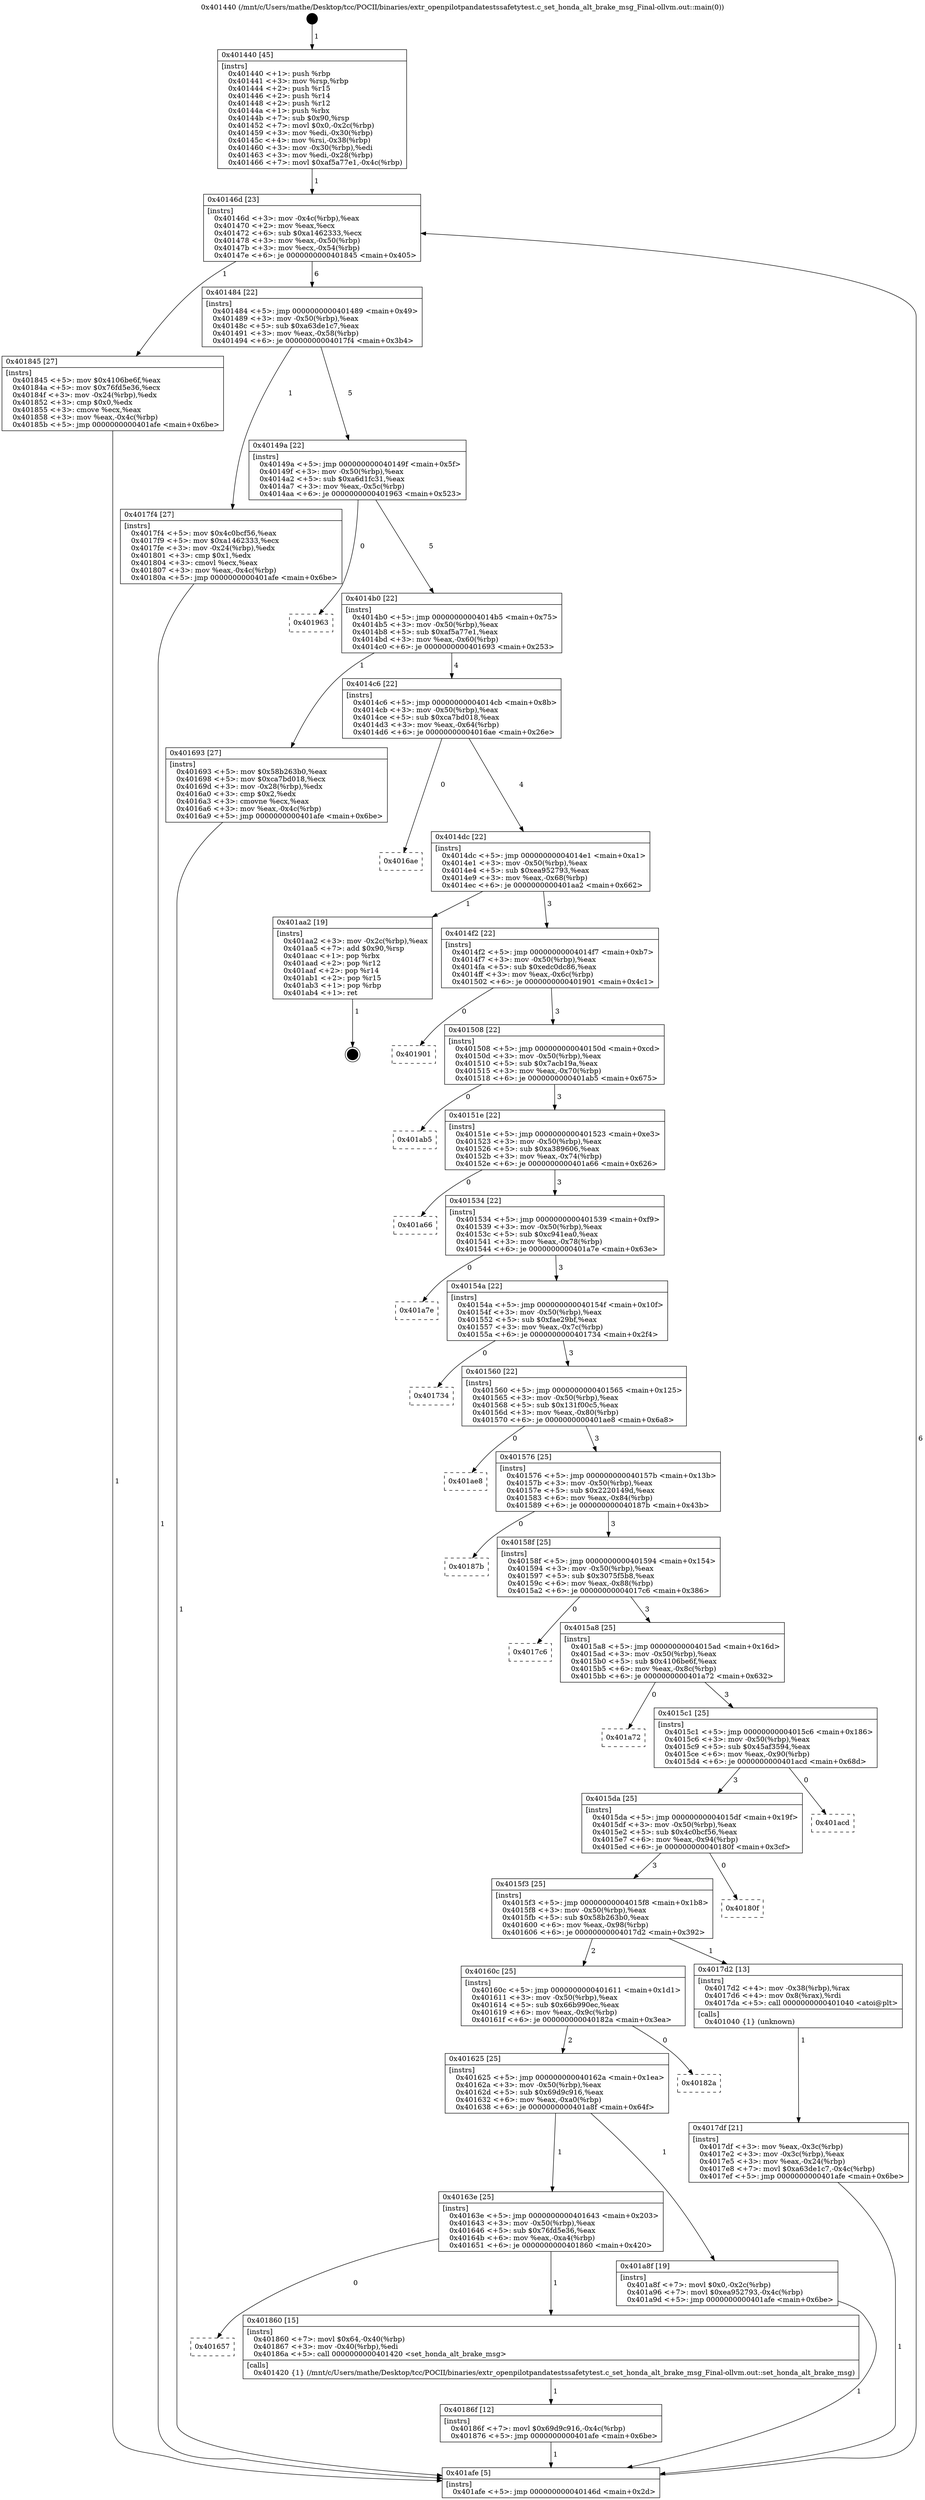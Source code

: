 digraph "0x401440" {
  label = "0x401440 (/mnt/c/Users/mathe/Desktop/tcc/POCII/binaries/extr_openpilotpandatestssafetytest.c_set_honda_alt_brake_msg_Final-ollvm.out::main(0))"
  labelloc = "t"
  node[shape=record]

  Entry [label="",width=0.3,height=0.3,shape=circle,fillcolor=black,style=filled]
  "0x40146d" [label="{
     0x40146d [23]\l
     | [instrs]\l
     &nbsp;&nbsp;0x40146d \<+3\>: mov -0x4c(%rbp),%eax\l
     &nbsp;&nbsp;0x401470 \<+2\>: mov %eax,%ecx\l
     &nbsp;&nbsp;0x401472 \<+6\>: sub $0xa1462333,%ecx\l
     &nbsp;&nbsp;0x401478 \<+3\>: mov %eax,-0x50(%rbp)\l
     &nbsp;&nbsp;0x40147b \<+3\>: mov %ecx,-0x54(%rbp)\l
     &nbsp;&nbsp;0x40147e \<+6\>: je 0000000000401845 \<main+0x405\>\l
  }"]
  "0x401845" [label="{
     0x401845 [27]\l
     | [instrs]\l
     &nbsp;&nbsp;0x401845 \<+5\>: mov $0x4106be6f,%eax\l
     &nbsp;&nbsp;0x40184a \<+5\>: mov $0x76fd5e36,%ecx\l
     &nbsp;&nbsp;0x40184f \<+3\>: mov -0x24(%rbp),%edx\l
     &nbsp;&nbsp;0x401852 \<+3\>: cmp $0x0,%edx\l
     &nbsp;&nbsp;0x401855 \<+3\>: cmove %ecx,%eax\l
     &nbsp;&nbsp;0x401858 \<+3\>: mov %eax,-0x4c(%rbp)\l
     &nbsp;&nbsp;0x40185b \<+5\>: jmp 0000000000401afe \<main+0x6be\>\l
  }"]
  "0x401484" [label="{
     0x401484 [22]\l
     | [instrs]\l
     &nbsp;&nbsp;0x401484 \<+5\>: jmp 0000000000401489 \<main+0x49\>\l
     &nbsp;&nbsp;0x401489 \<+3\>: mov -0x50(%rbp),%eax\l
     &nbsp;&nbsp;0x40148c \<+5\>: sub $0xa63de1c7,%eax\l
     &nbsp;&nbsp;0x401491 \<+3\>: mov %eax,-0x58(%rbp)\l
     &nbsp;&nbsp;0x401494 \<+6\>: je 00000000004017f4 \<main+0x3b4\>\l
  }"]
  Exit [label="",width=0.3,height=0.3,shape=circle,fillcolor=black,style=filled,peripheries=2]
  "0x4017f4" [label="{
     0x4017f4 [27]\l
     | [instrs]\l
     &nbsp;&nbsp;0x4017f4 \<+5\>: mov $0x4c0bcf56,%eax\l
     &nbsp;&nbsp;0x4017f9 \<+5\>: mov $0xa1462333,%ecx\l
     &nbsp;&nbsp;0x4017fe \<+3\>: mov -0x24(%rbp),%edx\l
     &nbsp;&nbsp;0x401801 \<+3\>: cmp $0x1,%edx\l
     &nbsp;&nbsp;0x401804 \<+3\>: cmovl %ecx,%eax\l
     &nbsp;&nbsp;0x401807 \<+3\>: mov %eax,-0x4c(%rbp)\l
     &nbsp;&nbsp;0x40180a \<+5\>: jmp 0000000000401afe \<main+0x6be\>\l
  }"]
  "0x40149a" [label="{
     0x40149a [22]\l
     | [instrs]\l
     &nbsp;&nbsp;0x40149a \<+5\>: jmp 000000000040149f \<main+0x5f\>\l
     &nbsp;&nbsp;0x40149f \<+3\>: mov -0x50(%rbp),%eax\l
     &nbsp;&nbsp;0x4014a2 \<+5\>: sub $0xa6d1fc31,%eax\l
     &nbsp;&nbsp;0x4014a7 \<+3\>: mov %eax,-0x5c(%rbp)\l
     &nbsp;&nbsp;0x4014aa \<+6\>: je 0000000000401963 \<main+0x523\>\l
  }"]
  "0x40186f" [label="{
     0x40186f [12]\l
     | [instrs]\l
     &nbsp;&nbsp;0x40186f \<+7\>: movl $0x69d9c916,-0x4c(%rbp)\l
     &nbsp;&nbsp;0x401876 \<+5\>: jmp 0000000000401afe \<main+0x6be\>\l
  }"]
  "0x401963" [label="{
     0x401963\l
  }", style=dashed]
  "0x4014b0" [label="{
     0x4014b0 [22]\l
     | [instrs]\l
     &nbsp;&nbsp;0x4014b0 \<+5\>: jmp 00000000004014b5 \<main+0x75\>\l
     &nbsp;&nbsp;0x4014b5 \<+3\>: mov -0x50(%rbp),%eax\l
     &nbsp;&nbsp;0x4014b8 \<+5\>: sub $0xaf5a77e1,%eax\l
     &nbsp;&nbsp;0x4014bd \<+3\>: mov %eax,-0x60(%rbp)\l
     &nbsp;&nbsp;0x4014c0 \<+6\>: je 0000000000401693 \<main+0x253\>\l
  }"]
  "0x401657" [label="{
     0x401657\l
  }", style=dashed]
  "0x401693" [label="{
     0x401693 [27]\l
     | [instrs]\l
     &nbsp;&nbsp;0x401693 \<+5\>: mov $0x58b263b0,%eax\l
     &nbsp;&nbsp;0x401698 \<+5\>: mov $0xca7bd018,%ecx\l
     &nbsp;&nbsp;0x40169d \<+3\>: mov -0x28(%rbp),%edx\l
     &nbsp;&nbsp;0x4016a0 \<+3\>: cmp $0x2,%edx\l
     &nbsp;&nbsp;0x4016a3 \<+3\>: cmovne %ecx,%eax\l
     &nbsp;&nbsp;0x4016a6 \<+3\>: mov %eax,-0x4c(%rbp)\l
     &nbsp;&nbsp;0x4016a9 \<+5\>: jmp 0000000000401afe \<main+0x6be\>\l
  }"]
  "0x4014c6" [label="{
     0x4014c6 [22]\l
     | [instrs]\l
     &nbsp;&nbsp;0x4014c6 \<+5\>: jmp 00000000004014cb \<main+0x8b\>\l
     &nbsp;&nbsp;0x4014cb \<+3\>: mov -0x50(%rbp),%eax\l
     &nbsp;&nbsp;0x4014ce \<+5\>: sub $0xca7bd018,%eax\l
     &nbsp;&nbsp;0x4014d3 \<+3\>: mov %eax,-0x64(%rbp)\l
     &nbsp;&nbsp;0x4014d6 \<+6\>: je 00000000004016ae \<main+0x26e\>\l
  }"]
  "0x401afe" [label="{
     0x401afe [5]\l
     | [instrs]\l
     &nbsp;&nbsp;0x401afe \<+5\>: jmp 000000000040146d \<main+0x2d\>\l
  }"]
  "0x401440" [label="{
     0x401440 [45]\l
     | [instrs]\l
     &nbsp;&nbsp;0x401440 \<+1\>: push %rbp\l
     &nbsp;&nbsp;0x401441 \<+3\>: mov %rsp,%rbp\l
     &nbsp;&nbsp;0x401444 \<+2\>: push %r15\l
     &nbsp;&nbsp;0x401446 \<+2\>: push %r14\l
     &nbsp;&nbsp;0x401448 \<+2\>: push %r12\l
     &nbsp;&nbsp;0x40144a \<+1\>: push %rbx\l
     &nbsp;&nbsp;0x40144b \<+7\>: sub $0x90,%rsp\l
     &nbsp;&nbsp;0x401452 \<+7\>: movl $0x0,-0x2c(%rbp)\l
     &nbsp;&nbsp;0x401459 \<+3\>: mov %edi,-0x30(%rbp)\l
     &nbsp;&nbsp;0x40145c \<+4\>: mov %rsi,-0x38(%rbp)\l
     &nbsp;&nbsp;0x401460 \<+3\>: mov -0x30(%rbp),%edi\l
     &nbsp;&nbsp;0x401463 \<+3\>: mov %edi,-0x28(%rbp)\l
     &nbsp;&nbsp;0x401466 \<+7\>: movl $0xaf5a77e1,-0x4c(%rbp)\l
  }"]
  "0x401860" [label="{
     0x401860 [15]\l
     | [instrs]\l
     &nbsp;&nbsp;0x401860 \<+7\>: movl $0x64,-0x40(%rbp)\l
     &nbsp;&nbsp;0x401867 \<+3\>: mov -0x40(%rbp),%edi\l
     &nbsp;&nbsp;0x40186a \<+5\>: call 0000000000401420 \<set_honda_alt_brake_msg\>\l
     | [calls]\l
     &nbsp;&nbsp;0x401420 \{1\} (/mnt/c/Users/mathe/Desktop/tcc/POCII/binaries/extr_openpilotpandatestssafetytest.c_set_honda_alt_brake_msg_Final-ollvm.out::set_honda_alt_brake_msg)\l
  }"]
  "0x4016ae" [label="{
     0x4016ae\l
  }", style=dashed]
  "0x4014dc" [label="{
     0x4014dc [22]\l
     | [instrs]\l
     &nbsp;&nbsp;0x4014dc \<+5\>: jmp 00000000004014e1 \<main+0xa1\>\l
     &nbsp;&nbsp;0x4014e1 \<+3\>: mov -0x50(%rbp),%eax\l
     &nbsp;&nbsp;0x4014e4 \<+5\>: sub $0xea952793,%eax\l
     &nbsp;&nbsp;0x4014e9 \<+3\>: mov %eax,-0x68(%rbp)\l
     &nbsp;&nbsp;0x4014ec \<+6\>: je 0000000000401aa2 \<main+0x662\>\l
  }"]
  "0x40163e" [label="{
     0x40163e [25]\l
     | [instrs]\l
     &nbsp;&nbsp;0x40163e \<+5\>: jmp 0000000000401643 \<main+0x203\>\l
     &nbsp;&nbsp;0x401643 \<+3\>: mov -0x50(%rbp),%eax\l
     &nbsp;&nbsp;0x401646 \<+5\>: sub $0x76fd5e36,%eax\l
     &nbsp;&nbsp;0x40164b \<+6\>: mov %eax,-0xa4(%rbp)\l
     &nbsp;&nbsp;0x401651 \<+6\>: je 0000000000401860 \<main+0x420\>\l
  }"]
  "0x401aa2" [label="{
     0x401aa2 [19]\l
     | [instrs]\l
     &nbsp;&nbsp;0x401aa2 \<+3\>: mov -0x2c(%rbp),%eax\l
     &nbsp;&nbsp;0x401aa5 \<+7\>: add $0x90,%rsp\l
     &nbsp;&nbsp;0x401aac \<+1\>: pop %rbx\l
     &nbsp;&nbsp;0x401aad \<+2\>: pop %r12\l
     &nbsp;&nbsp;0x401aaf \<+2\>: pop %r14\l
     &nbsp;&nbsp;0x401ab1 \<+2\>: pop %r15\l
     &nbsp;&nbsp;0x401ab3 \<+1\>: pop %rbp\l
     &nbsp;&nbsp;0x401ab4 \<+1\>: ret\l
  }"]
  "0x4014f2" [label="{
     0x4014f2 [22]\l
     | [instrs]\l
     &nbsp;&nbsp;0x4014f2 \<+5\>: jmp 00000000004014f7 \<main+0xb7\>\l
     &nbsp;&nbsp;0x4014f7 \<+3\>: mov -0x50(%rbp),%eax\l
     &nbsp;&nbsp;0x4014fa \<+5\>: sub $0xedc0dc86,%eax\l
     &nbsp;&nbsp;0x4014ff \<+3\>: mov %eax,-0x6c(%rbp)\l
     &nbsp;&nbsp;0x401502 \<+6\>: je 0000000000401901 \<main+0x4c1\>\l
  }"]
  "0x401a8f" [label="{
     0x401a8f [19]\l
     | [instrs]\l
     &nbsp;&nbsp;0x401a8f \<+7\>: movl $0x0,-0x2c(%rbp)\l
     &nbsp;&nbsp;0x401a96 \<+7\>: movl $0xea952793,-0x4c(%rbp)\l
     &nbsp;&nbsp;0x401a9d \<+5\>: jmp 0000000000401afe \<main+0x6be\>\l
  }"]
  "0x401901" [label="{
     0x401901\l
  }", style=dashed]
  "0x401508" [label="{
     0x401508 [22]\l
     | [instrs]\l
     &nbsp;&nbsp;0x401508 \<+5\>: jmp 000000000040150d \<main+0xcd\>\l
     &nbsp;&nbsp;0x40150d \<+3\>: mov -0x50(%rbp),%eax\l
     &nbsp;&nbsp;0x401510 \<+5\>: sub $0x7acb19a,%eax\l
     &nbsp;&nbsp;0x401515 \<+3\>: mov %eax,-0x70(%rbp)\l
     &nbsp;&nbsp;0x401518 \<+6\>: je 0000000000401ab5 \<main+0x675\>\l
  }"]
  "0x401625" [label="{
     0x401625 [25]\l
     | [instrs]\l
     &nbsp;&nbsp;0x401625 \<+5\>: jmp 000000000040162a \<main+0x1ea\>\l
     &nbsp;&nbsp;0x40162a \<+3\>: mov -0x50(%rbp),%eax\l
     &nbsp;&nbsp;0x40162d \<+5\>: sub $0x69d9c916,%eax\l
     &nbsp;&nbsp;0x401632 \<+6\>: mov %eax,-0xa0(%rbp)\l
     &nbsp;&nbsp;0x401638 \<+6\>: je 0000000000401a8f \<main+0x64f\>\l
  }"]
  "0x401ab5" [label="{
     0x401ab5\l
  }", style=dashed]
  "0x40151e" [label="{
     0x40151e [22]\l
     | [instrs]\l
     &nbsp;&nbsp;0x40151e \<+5\>: jmp 0000000000401523 \<main+0xe3\>\l
     &nbsp;&nbsp;0x401523 \<+3\>: mov -0x50(%rbp),%eax\l
     &nbsp;&nbsp;0x401526 \<+5\>: sub $0xa389606,%eax\l
     &nbsp;&nbsp;0x40152b \<+3\>: mov %eax,-0x74(%rbp)\l
     &nbsp;&nbsp;0x40152e \<+6\>: je 0000000000401a66 \<main+0x626\>\l
  }"]
  "0x40182a" [label="{
     0x40182a\l
  }", style=dashed]
  "0x401a66" [label="{
     0x401a66\l
  }", style=dashed]
  "0x401534" [label="{
     0x401534 [22]\l
     | [instrs]\l
     &nbsp;&nbsp;0x401534 \<+5\>: jmp 0000000000401539 \<main+0xf9\>\l
     &nbsp;&nbsp;0x401539 \<+3\>: mov -0x50(%rbp),%eax\l
     &nbsp;&nbsp;0x40153c \<+5\>: sub $0xc941ea0,%eax\l
     &nbsp;&nbsp;0x401541 \<+3\>: mov %eax,-0x78(%rbp)\l
     &nbsp;&nbsp;0x401544 \<+6\>: je 0000000000401a7e \<main+0x63e\>\l
  }"]
  "0x4017df" [label="{
     0x4017df [21]\l
     | [instrs]\l
     &nbsp;&nbsp;0x4017df \<+3\>: mov %eax,-0x3c(%rbp)\l
     &nbsp;&nbsp;0x4017e2 \<+3\>: mov -0x3c(%rbp),%eax\l
     &nbsp;&nbsp;0x4017e5 \<+3\>: mov %eax,-0x24(%rbp)\l
     &nbsp;&nbsp;0x4017e8 \<+7\>: movl $0xa63de1c7,-0x4c(%rbp)\l
     &nbsp;&nbsp;0x4017ef \<+5\>: jmp 0000000000401afe \<main+0x6be\>\l
  }"]
  "0x401a7e" [label="{
     0x401a7e\l
  }", style=dashed]
  "0x40154a" [label="{
     0x40154a [22]\l
     | [instrs]\l
     &nbsp;&nbsp;0x40154a \<+5\>: jmp 000000000040154f \<main+0x10f\>\l
     &nbsp;&nbsp;0x40154f \<+3\>: mov -0x50(%rbp),%eax\l
     &nbsp;&nbsp;0x401552 \<+5\>: sub $0xfae29bf,%eax\l
     &nbsp;&nbsp;0x401557 \<+3\>: mov %eax,-0x7c(%rbp)\l
     &nbsp;&nbsp;0x40155a \<+6\>: je 0000000000401734 \<main+0x2f4\>\l
  }"]
  "0x40160c" [label="{
     0x40160c [25]\l
     | [instrs]\l
     &nbsp;&nbsp;0x40160c \<+5\>: jmp 0000000000401611 \<main+0x1d1\>\l
     &nbsp;&nbsp;0x401611 \<+3\>: mov -0x50(%rbp),%eax\l
     &nbsp;&nbsp;0x401614 \<+5\>: sub $0x66b990ec,%eax\l
     &nbsp;&nbsp;0x401619 \<+6\>: mov %eax,-0x9c(%rbp)\l
     &nbsp;&nbsp;0x40161f \<+6\>: je 000000000040182a \<main+0x3ea\>\l
  }"]
  "0x401734" [label="{
     0x401734\l
  }", style=dashed]
  "0x401560" [label="{
     0x401560 [22]\l
     | [instrs]\l
     &nbsp;&nbsp;0x401560 \<+5\>: jmp 0000000000401565 \<main+0x125\>\l
     &nbsp;&nbsp;0x401565 \<+3\>: mov -0x50(%rbp),%eax\l
     &nbsp;&nbsp;0x401568 \<+5\>: sub $0x131f00c5,%eax\l
     &nbsp;&nbsp;0x40156d \<+3\>: mov %eax,-0x80(%rbp)\l
     &nbsp;&nbsp;0x401570 \<+6\>: je 0000000000401ae8 \<main+0x6a8\>\l
  }"]
  "0x4017d2" [label="{
     0x4017d2 [13]\l
     | [instrs]\l
     &nbsp;&nbsp;0x4017d2 \<+4\>: mov -0x38(%rbp),%rax\l
     &nbsp;&nbsp;0x4017d6 \<+4\>: mov 0x8(%rax),%rdi\l
     &nbsp;&nbsp;0x4017da \<+5\>: call 0000000000401040 \<atoi@plt\>\l
     | [calls]\l
     &nbsp;&nbsp;0x401040 \{1\} (unknown)\l
  }"]
  "0x401ae8" [label="{
     0x401ae8\l
  }", style=dashed]
  "0x401576" [label="{
     0x401576 [25]\l
     | [instrs]\l
     &nbsp;&nbsp;0x401576 \<+5\>: jmp 000000000040157b \<main+0x13b\>\l
     &nbsp;&nbsp;0x40157b \<+3\>: mov -0x50(%rbp),%eax\l
     &nbsp;&nbsp;0x40157e \<+5\>: sub $0x2220149d,%eax\l
     &nbsp;&nbsp;0x401583 \<+6\>: mov %eax,-0x84(%rbp)\l
     &nbsp;&nbsp;0x401589 \<+6\>: je 000000000040187b \<main+0x43b\>\l
  }"]
  "0x4015f3" [label="{
     0x4015f3 [25]\l
     | [instrs]\l
     &nbsp;&nbsp;0x4015f3 \<+5\>: jmp 00000000004015f8 \<main+0x1b8\>\l
     &nbsp;&nbsp;0x4015f8 \<+3\>: mov -0x50(%rbp),%eax\l
     &nbsp;&nbsp;0x4015fb \<+5\>: sub $0x58b263b0,%eax\l
     &nbsp;&nbsp;0x401600 \<+6\>: mov %eax,-0x98(%rbp)\l
     &nbsp;&nbsp;0x401606 \<+6\>: je 00000000004017d2 \<main+0x392\>\l
  }"]
  "0x40187b" [label="{
     0x40187b\l
  }", style=dashed]
  "0x40158f" [label="{
     0x40158f [25]\l
     | [instrs]\l
     &nbsp;&nbsp;0x40158f \<+5\>: jmp 0000000000401594 \<main+0x154\>\l
     &nbsp;&nbsp;0x401594 \<+3\>: mov -0x50(%rbp),%eax\l
     &nbsp;&nbsp;0x401597 \<+5\>: sub $0x3075f5b8,%eax\l
     &nbsp;&nbsp;0x40159c \<+6\>: mov %eax,-0x88(%rbp)\l
     &nbsp;&nbsp;0x4015a2 \<+6\>: je 00000000004017c6 \<main+0x386\>\l
  }"]
  "0x40180f" [label="{
     0x40180f\l
  }", style=dashed]
  "0x4017c6" [label="{
     0x4017c6\l
  }", style=dashed]
  "0x4015a8" [label="{
     0x4015a8 [25]\l
     | [instrs]\l
     &nbsp;&nbsp;0x4015a8 \<+5\>: jmp 00000000004015ad \<main+0x16d\>\l
     &nbsp;&nbsp;0x4015ad \<+3\>: mov -0x50(%rbp),%eax\l
     &nbsp;&nbsp;0x4015b0 \<+5\>: sub $0x4106be6f,%eax\l
     &nbsp;&nbsp;0x4015b5 \<+6\>: mov %eax,-0x8c(%rbp)\l
     &nbsp;&nbsp;0x4015bb \<+6\>: je 0000000000401a72 \<main+0x632\>\l
  }"]
  "0x4015da" [label="{
     0x4015da [25]\l
     | [instrs]\l
     &nbsp;&nbsp;0x4015da \<+5\>: jmp 00000000004015df \<main+0x19f\>\l
     &nbsp;&nbsp;0x4015df \<+3\>: mov -0x50(%rbp),%eax\l
     &nbsp;&nbsp;0x4015e2 \<+5\>: sub $0x4c0bcf56,%eax\l
     &nbsp;&nbsp;0x4015e7 \<+6\>: mov %eax,-0x94(%rbp)\l
     &nbsp;&nbsp;0x4015ed \<+6\>: je 000000000040180f \<main+0x3cf\>\l
  }"]
  "0x401a72" [label="{
     0x401a72\l
  }", style=dashed]
  "0x4015c1" [label="{
     0x4015c1 [25]\l
     | [instrs]\l
     &nbsp;&nbsp;0x4015c1 \<+5\>: jmp 00000000004015c6 \<main+0x186\>\l
     &nbsp;&nbsp;0x4015c6 \<+3\>: mov -0x50(%rbp),%eax\l
     &nbsp;&nbsp;0x4015c9 \<+5\>: sub $0x45af3594,%eax\l
     &nbsp;&nbsp;0x4015ce \<+6\>: mov %eax,-0x90(%rbp)\l
     &nbsp;&nbsp;0x4015d4 \<+6\>: je 0000000000401acd \<main+0x68d\>\l
  }"]
  "0x401acd" [label="{
     0x401acd\l
  }", style=dashed]
  Entry -> "0x401440" [label=" 1"]
  "0x40146d" -> "0x401845" [label=" 1"]
  "0x40146d" -> "0x401484" [label=" 6"]
  "0x401aa2" -> Exit [label=" 1"]
  "0x401484" -> "0x4017f4" [label=" 1"]
  "0x401484" -> "0x40149a" [label=" 5"]
  "0x401a8f" -> "0x401afe" [label=" 1"]
  "0x40149a" -> "0x401963" [label=" 0"]
  "0x40149a" -> "0x4014b0" [label=" 5"]
  "0x40186f" -> "0x401afe" [label=" 1"]
  "0x4014b0" -> "0x401693" [label=" 1"]
  "0x4014b0" -> "0x4014c6" [label=" 4"]
  "0x401693" -> "0x401afe" [label=" 1"]
  "0x401440" -> "0x40146d" [label=" 1"]
  "0x401afe" -> "0x40146d" [label=" 6"]
  "0x401860" -> "0x40186f" [label=" 1"]
  "0x4014c6" -> "0x4016ae" [label=" 0"]
  "0x4014c6" -> "0x4014dc" [label=" 4"]
  "0x40163e" -> "0x401657" [label=" 0"]
  "0x4014dc" -> "0x401aa2" [label=" 1"]
  "0x4014dc" -> "0x4014f2" [label=" 3"]
  "0x40163e" -> "0x401860" [label=" 1"]
  "0x4014f2" -> "0x401901" [label=" 0"]
  "0x4014f2" -> "0x401508" [label=" 3"]
  "0x401625" -> "0x40163e" [label=" 1"]
  "0x401508" -> "0x401ab5" [label=" 0"]
  "0x401508" -> "0x40151e" [label=" 3"]
  "0x401625" -> "0x401a8f" [label=" 1"]
  "0x40151e" -> "0x401a66" [label=" 0"]
  "0x40151e" -> "0x401534" [label=" 3"]
  "0x40160c" -> "0x401625" [label=" 2"]
  "0x401534" -> "0x401a7e" [label=" 0"]
  "0x401534" -> "0x40154a" [label=" 3"]
  "0x40160c" -> "0x40182a" [label=" 0"]
  "0x40154a" -> "0x401734" [label=" 0"]
  "0x40154a" -> "0x401560" [label=" 3"]
  "0x401845" -> "0x401afe" [label=" 1"]
  "0x401560" -> "0x401ae8" [label=" 0"]
  "0x401560" -> "0x401576" [label=" 3"]
  "0x4017f4" -> "0x401afe" [label=" 1"]
  "0x401576" -> "0x40187b" [label=" 0"]
  "0x401576" -> "0x40158f" [label=" 3"]
  "0x4017d2" -> "0x4017df" [label=" 1"]
  "0x40158f" -> "0x4017c6" [label=" 0"]
  "0x40158f" -> "0x4015a8" [label=" 3"]
  "0x4015f3" -> "0x40160c" [label=" 2"]
  "0x4015a8" -> "0x401a72" [label=" 0"]
  "0x4015a8" -> "0x4015c1" [label=" 3"]
  "0x4017df" -> "0x401afe" [label=" 1"]
  "0x4015c1" -> "0x401acd" [label=" 0"]
  "0x4015c1" -> "0x4015da" [label=" 3"]
  "0x4015f3" -> "0x4017d2" [label=" 1"]
  "0x4015da" -> "0x40180f" [label=" 0"]
  "0x4015da" -> "0x4015f3" [label=" 3"]
}
